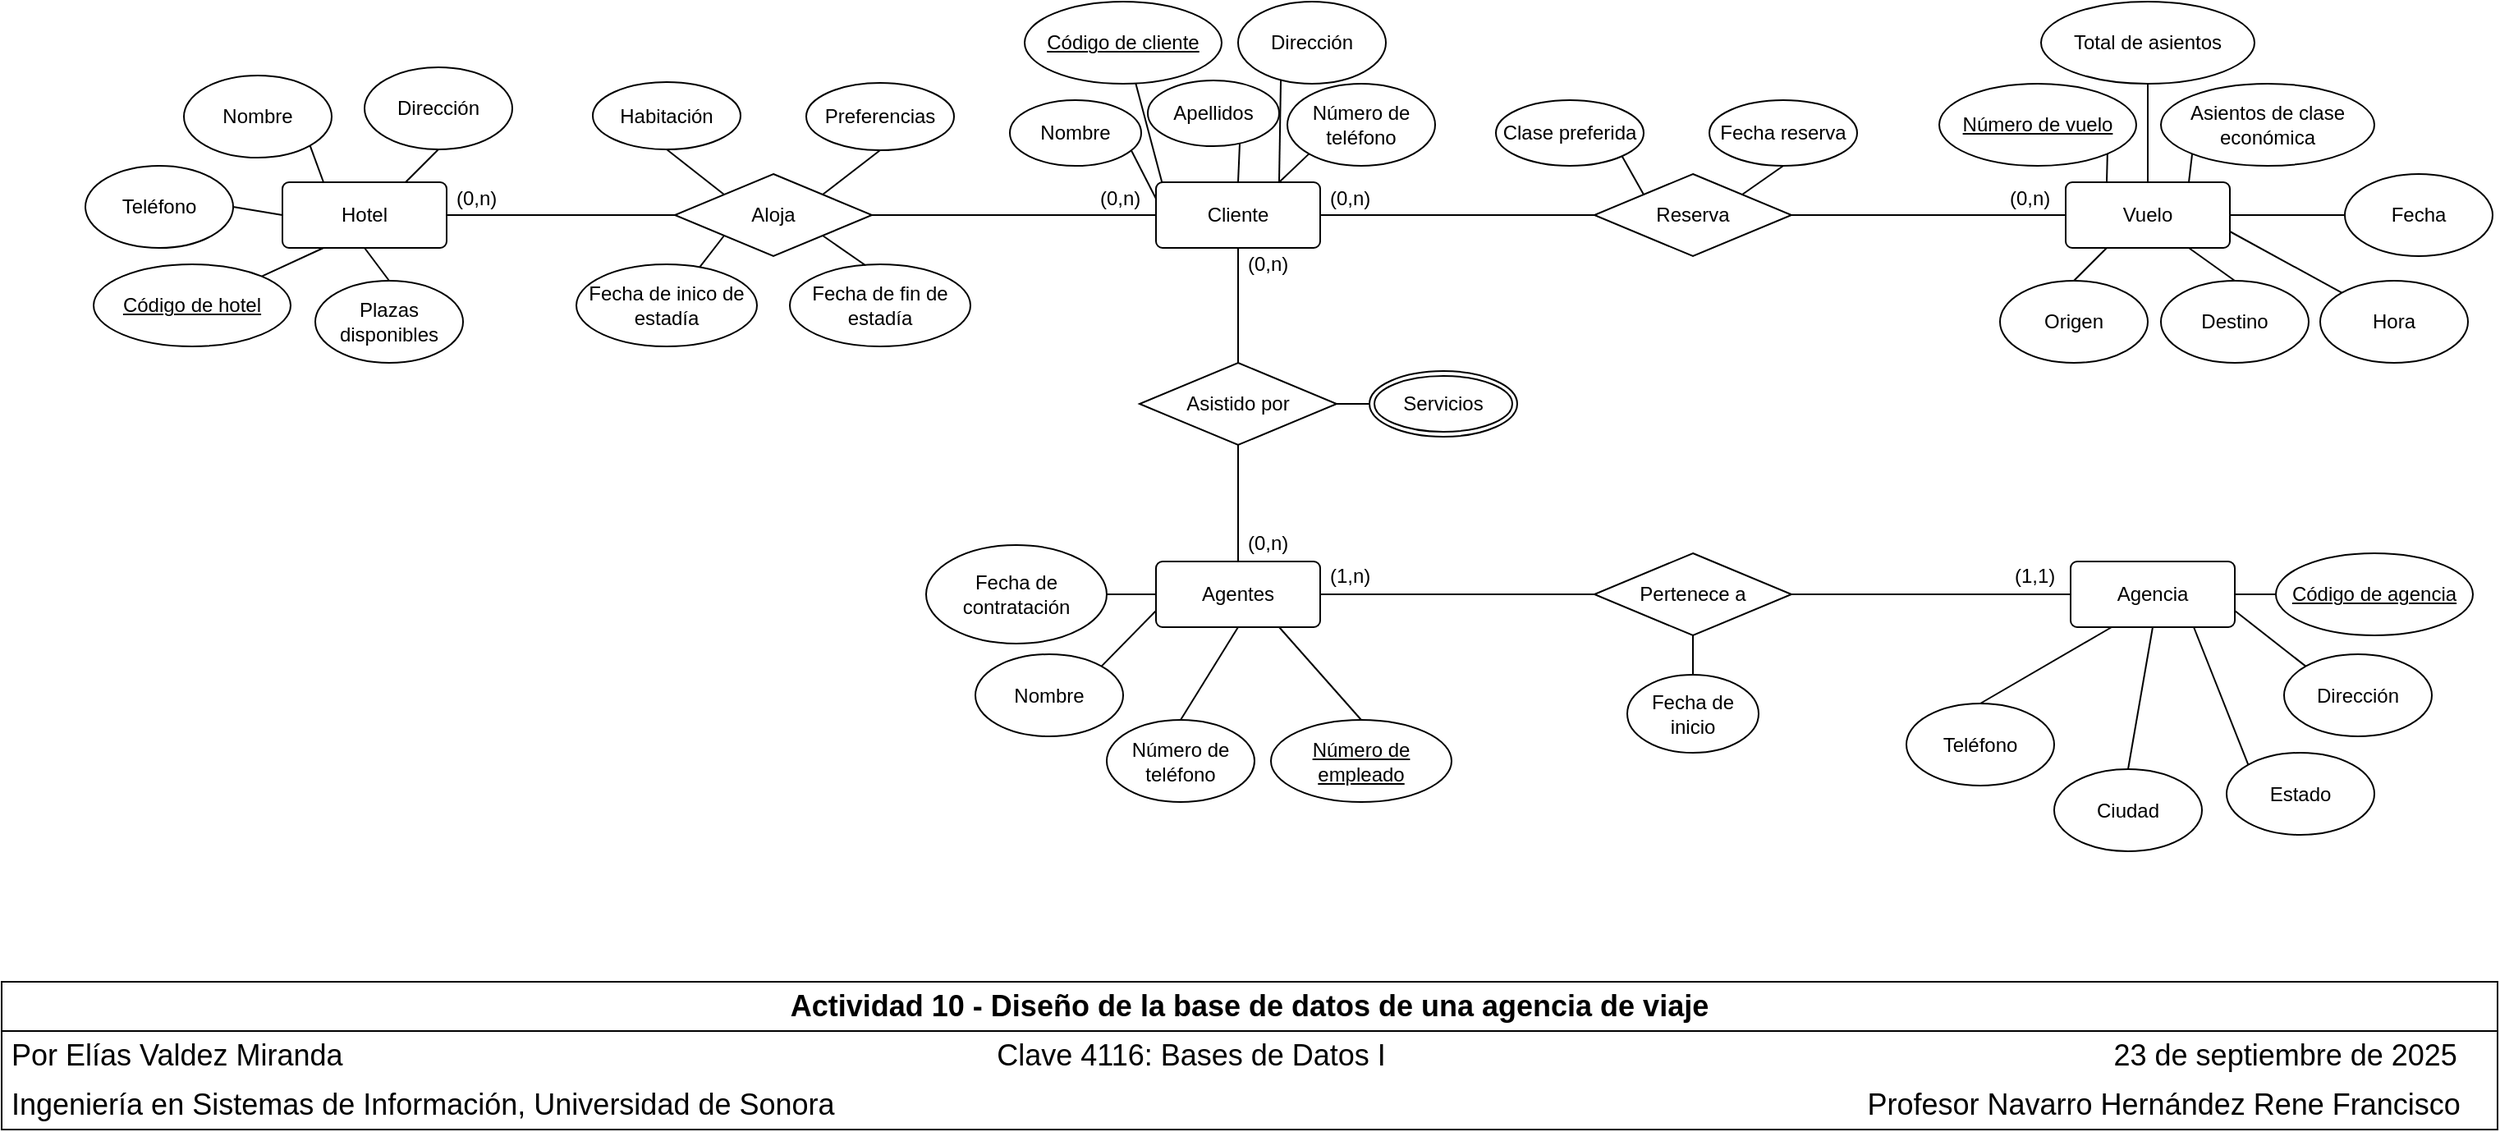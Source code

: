 <mxfile version="28.1.2">
  <diagram name="Página-1" id="q9wKB2y8I9tIrR55UYk9">
    <mxGraphModel dx="992" dy="733" grid="1" gridSize="10" guides="1" tooltips="1" connect="1" arrows="1" fold="1" page="1" pageScale="1" pageWidth="1520" pageHeight="827" math="0" shadow="0">
      <root>
        <mxCell id="0" />
        <mxCell id="1" parent="0" />
        <mxCell id="KSBKpyr5LSnVgIoycmXs-1" value="&lt;font style=&quot;font-size: 18px;&quot;&gt;&lt;b&gt;Actividad 10 - Diseño de la base de datos de una agencia de viaje&lt;/b&gt;&lt;/font&gt;" style="swimlane;fontStyle=0;childLayout=stackLayout;horizontal=1;startSize=30;horizontalStack=0;resizeParent=1;resizeParentMax=0;resizeLast=0;collapsible=1;marginBottom=0;whiteSpace=wrap;html=1;" parent="1" vertex="1">
          <mxGeometry y="737" width="1520" height="90" as="geometry" />
        </mxCell>
        <mxCell id="KSBKpyr5LSnVgIoycmXs-2" value="&lt;font style=&quot;font-size: 18px;&quot;&gt;Por Elías Valdez Miranda&lt;span style=&quot;white-space: pre;&quot;&gt;&#x9;&lt;/span&gt;&lt;span style=&quot;white-space: pre;&quot;&gt;&#x9;&lt;/span&gt;&lt;span style=&quot;white-space: pre;&quot;&gt;&#x9;&lt;/span&gt;&lt;span style=&quot;white-space: pre;&quot;&gt;&#x9;&lt;/span&gt;&lt;span style=&quot;white-space: pre;&quot;&gt;&#x9;&lt;/span&gt;&lt;span style=&quot;white-space: pre;&quot;&gt;&#x9;&lt;/span&gt;&lt;span style=&quot;white-space: pre;&quot;&gt;&#x9;&lt;/span&gt;&lt;span style=&quot;white-space: pre;&quot;&gt;&#x9;&lt;/span&gt;&lt;span style=&quot;white-space: pre;&quot;&gt;&#x9;&lt;/span&gt;&lt;span style=&quot;white-space: pre;&quot;&gt;&#x9;&lt;/span&gt;Clave 4116: Bases de Datos I&lt;span style=&quot;white-space: pre;&quot;&gt;&#x9;&lt;span style=&quot;white-space: pre;&quot;&gt;&#x9;&lt;/span&gt;&lt;span style=&quot;white-space: pre;&quot;&gt;&#x9;&lt;/span&gt;&lt;span style=&quot;white-space: pre;&quot;&gt;&#x9;&lt;/span&gt;&lt;span style=&quot;white-space: pre;&quot;&gt;&#x9;&lt;/span&gt;&lt;span style=&quot;white-space: pre;&quot;&gt;&#x9;&lt;/span&gt;&lt;span style=&quot;white-space: pre;&quot;&gt;&#x9;&lt;span style=&quot;white-space: pre;&quot;&gt;&#x9;&lt;span style=&quot;white-space: pre;&quot;&gt;&#x9;&lt;span style=&quot;white-space: pre;&quot;&gt;&#x9;&lt;span style=&quot;white-space: pre;&quot;&gt;&#x9;&lt;span style=&quot;white-space: pre;&quot;&gt;&#x9;&lt;/span&gt;&lt;/span&gt;&lt;/span&gt;&lt;/span&gt;&lt;/span&gt;&lt;/span&gt;&lt;/span&gt;&lt;span style=&quot;white-space: pre;&quot;&gt;23&lt;/span&gt;&amp;nbsp;de septiembre de 2025&lt;/font&gt;" style="text;strokeColor=none;fillColor=none;align=left;verticalAlign=middle;spacingLeft=4;spacingRight=4;overflow=hidden;points=[[0,0.5],[1,0.5]];portConstraint=eastwest;rotatable=0;whiteSpace=wrap;html=1;" parent="KSBKpyr5LSnVgIoycmXs-1" vertex="1">
          <mxGeometry y="30" width="1520" height="30" as="geometry" />
        </mxCell>
        <mxCell id="KSBKpyr5LSnVgIoycmXs-3" value="&lt;font style=&quot;font-size: 18px;&quot;&gt;Ingeniería en Sistemas de Información, Universidad de Sonora&lt;span style=&quot;white-space: pre;&quot;&gt;&#x9;&lt;/span&gt;&lt;span style=&quot;white-space: pre;&quot;&gt;&#x9;&lt;/span&gt;&lt;span style=&quot;white-space: pre;&quot;&gt;&#x9;&lt;/span&gt;&lt;span style=&quot;white-space: pre;&quot;&gt;&#x9;&lt;/span&gt;&lt;span style=&quot;white-space: pre;&quot;&gt;&#x9;&lt;/span&gt;&lt;span style=&quot;white-space: pre;&quot;&gt;&#x9;&lt;/span&gt;&lt;span style=&quot;white-space: pre;&quot;&gt;&#x9;&lt;/span&gt;&lt;span style=&quot;white-space: pre;&quot;&gt;&#x9;&lt;/span&gt;&lt;span style=&quot;white-space: pre;&quot;&gt;&#x9;&lt;/span&gt;&lt;span style=&quot;white-space: pre;&quot;&gt;&#x9;&lt;/span&gt;&lt;span style=&quot;white-space: pre;&quot;&gt;&#x9;&lt;span style=&quot;white-space: pre;&quot;&gt;&#x9;&lt;/span&gt;&lt;span style=&quot;white-space: pre;&quot;&gt;&#x9;&lt;/span&gt;&lt;span style=&quot;white-space: pre;&quot;&gt;&#x9;&lt;span style=&quot;white-space: pre;&quot;&gt;&#x9;&lt;span style=&quot;white-space: pre;&quot;&gt;&#x9;&lt;/span&gt; &lt;/span&gt; &lt;/span&gt;&lt;/span&gt;Profesor Navarro Hernández Rene Francisco&lt;/font&gt;" style="text;strokeColor=none;fillColor=none;align=left;verticalAlign=middle;spacingLeft=4;spacingRight=4;overflow=hidden;points=[[0,0.5],[1,0.5]];portConstraint=eastwest;rotatable=0;whiteSpace=wrap;html=1;" parent="KSBKpyr5LSnVgIoycmXs-1" vertex="1">
          <mxGeometry y="60" width="1520" height="30" as="geometry" />
        </mxCell>
        <mxCell id="FS9AGndfqr0U76EZq8IF-3" value="Hotel" style="rounded=1;arcSize=10;whiteSpace=wrap;html=1;align=center;" parent="1" vertex="1">
          <mxGeometry x="171" y="250" width="100" height="40" as="geometry" />
        </mxCell>
        <mxCell id="FS9AGndfqr0U76EZq8IF-8" value="Código de hotel" style="ellipse;whiteSpace=wrap;html=1;align=center;fontStyle=4;" parent="1" vertex="1">
          <mxGeometry x="56" y="300" width="120" height="50" as="geometry" />
        </mxCell>
        <mxCell id="FS9AGndfqr0U76EZq8IF-29" value="Reserva" style="shape=rhombus;perimeter=rhombusPerimeter;whiteSpace=wrap;html=1;align=center;" parent="1" vertex="1">
          <mxGeometry x="970" y="245" width="120" height="50" as="geometry" />
        </mxCell>
        <mxCell id="ZdwJ0yHTc_Pz8evwpBD1-1" value="Nombre" style="ellipse;whiteSpace=wrap;html=1;align=center;" parent="1" vertex="1">
          <mxGeometry x="111" y="185" width="90" height="50" as="geometry" />
        </mxCell>
        <mxCell id="ZdwJ0yHTc_Pz8evwpBD1-2" value="Dirección" style="ellipse;whiteSpace=wrap;html=1;align=center;" parent="1" vertex="1">
          <mxGeometry x="221" y="180" width="90" height="50" as="geometry" />
        </mxCell>
        <mxCell id="ZdwJ0yHTc_Pz8evwpBD1-3" value="Teléfono" style="ellipse;whiteSpace=wrap;html=1;align=center;" parent="1" vertex="1">
          <mxGeometry x="51" y="240" width="90" height="50" as="geometry" />
        </mxCell>
        <mxCell id="ZdwJ0yHTc_Pz8evwpBD1-4" value="Plazas disponibles" style="ellipse;whiteSpace=wrap;html=1;align=center;" parent="1" vertex="1">
          <mxGeometry x="191" y="310" width="90" height="50" as="geometry" />
        </mxCell>
        <mxCell id="ZdwJ0yHTc_Pz8evwpBD1-5" value="Vuelo" style="rounded=1;arcSize=10;whiteSpace=wrap;html=1;align=center;" parent="1" vertex="1">
          <mxGeometry x="1257" y="250" width="100" height="40" as="geometry" />
        </mxCell>
        <mxCell id="ZdwJ0yHTc_Pz8evwpBD1-6" value="Número de vuelo" style="ellipse;whiteSpace=wrap;html=1;align=center;fontStyle=4;" parent="1" vertex="1">
          <mxGeometry x="1180" y="190" width="120" height="50" as="geometry" />
        </mxCell>
        <mxCell id="ZdwJ0yHTc_Pz8evwpBD1-8" value="Fecha" style="ellipse;whiteSpace=wrap;html=1;align=center;" parent="1" vertex="1">
          <mxGeometry x="1427" y="245" width="90" height="50" as="geometry" />
        </mxCell>
        <mxCell id="ZdwJ0yHTc_Pz8evwpBD1-9" value="Hora" style="ellipse;whiteSpace=wrap;html=1;align=center;" parent="1" vertex="1">
          <mxGeometry x="1412" y="310" width="90" height="50" as="geometry" />
        </mxCell>
        <mxCell id="ZdwJ0yHTc_Pz8evwpBD1-10" value="Origen" style="ellipse;whiteSpace=wrap;html=1;align=center;" parent="1" vertex="1">
          <mxGeometry x="1217" y="310" width="90" height="50" as="geometry" />
        </mxCell>
        <mxCell id="ZdwJ0yHTc_Pz8evwpBD1-11" value="Destino" style="ellipse;whiteSpace=wrap;html=1;align=center;" parent="1" vertex="1">
          <mxGeometry x="1315" y="310" width="90" height="50" as="geometry" />
        </mxCell>
        <mxCell id="ZdwJ0yHTc_Pz8evwpBD1-12" value="Total de asientos" style="ellipse;whiteSpace=wrap;html=1;align=center;" parent="1" vertex="1">
          <mxGeometry x="1242" y="140" width="130" height="50" as="geometry" />
        </mxCell>
        <mxCell id="ZdwJ0yHTc_Pz8evwpBD1-13" value="Asientos de clase económica" style="ellipse;whiteSpace=wrap;html=1;align=center;" parent="1" vertex="1">
          <mxGeometry x="1315" y="190" width="130" height="50" as="geometry" />
        </mxCell>
        <mxCell id="ZdwJ0yHTc_Pz8evwpBD1-14" value="Cliente" style="rounded=1;arcSize=10;whiteSpace=wrap;html=1;align=center;" parent="1" vertex="1">
          <mxGeometry x="703" y="250" width="100" height="40" as="geometry" />
        </mxCell>
        <mxCell id="ZdwJ0yHTc_Pz8evwpBD1-15" value="Código de cliente" style="ellipse;whiteSpace=wrap;html=1;align=center;fontStyle=4;" parent="1" vertex="1">
          <mxGeometry x="623" y="140" width="120" height="50" as="geometry" />
        </mxCell>
        <mxCell id="ZdwJ0yHTc_Pz8evwpBD1-16" value="Nombre" style="ellipse;whiteSpace=wrap;html=1;align=center;" parent="1" vertex="1">
          <mxGeometry x="614" y="200" width="80" height="40" as="geometry" />
        </mxCell>
        <mxCell id="ZdwJ0yHTc_Pz8evwpBD1-17" value="Apellidos" style="ellipse;whiteSpace=wrap;html=1;align=center;" parent="1" vertex="1">
          <mxGeometry x="698" y="188" width="80" height="40" as="geometry" />
        </mxCell>
        <mxCell id="ZdwJ0yHTc_Pz8evwpBD1-18" value="Dirección" style="ellipse;whiteSpace=wrap;html=1;align=center;" parent="1" vertex="1">
          <mxGeometry x="753" y="140" width="90" height="50" as="geometry" />
        </mxCell>
        <mxCell id="ZdwJ0yHTc_Pz8evwpBD1-19" value="Número de teléfono" style="ellipse;whiteSpace=wrap;html=1;align=center;" parent="1" vertex="1">
          <mxGeometry x="783" y="190" width="90" height="50" as="geometry" />
        </mxCell>
        <mxCell id="ZdwJ0yHTc_Pz8evwpBD1-20" value="Agencia" style="rounded=1;arcSize=10;whiteSpace=wrap;html=1;align=center;" parent="1" vertex="1">
          <mxGeometry x="1260" y="481" width="100" height="40" as="geometry" />
        </mxCell>
        <mxCell id="ZdwJ0yHTc_Pz8evwpBD1-21" value="Código de agencia" style="ellipse;whiteSpace=wrap;html=1;align=center;fontStyle=4;" parent="1" vertex="1">
          <mxGeometry x="1385" y="476" width="120" height="50" as="geometry" />
        </mxCell>
        <mxCell id="ZdwJ0yHTc_Pz8evwpBD1-22" value="Ciudad" style="ellipse;whiteSpace=wrap;html=1;align=center;" parent="1" vertex="1">
          <mxGeometry x="1250" y="607.5" width="90" height="50" as="geometry" />
        </mxCell>
        <mxCell id="ZdwJ0yHTc_Pz8evwpBD1-23" value="Dirección" style="ellipse;whiteSpace=wrap;html=1;align=center;" parent="1" vertex="1">
          <mxGeometry x="1390" y="537.5" width="90" height="50" as="geometry" />
        </mxCell>
        <mxCell id="ZdwJ0yHTc_Pz8evwpBD1-24" value="Estado" style="ellipse;whiteSpace=wrap;html=1;align=center;" parent="1" vertex="1">
          <mxGeometry x="1355" y="597.5" width="90" height="50" as="geometry" />
        </mxCell>
        <mxCell id="ZdwJ0yHTc_Pz8evwpBD1-25" value="Teléfono" style="ellipse;whiteSpace=wrap;html=1;align=center;" parent="1" vertex="1">
          <mxGeometry x="1160" y="567.5" width="90" height="50" as="geometry" />
        </mxCell>
        <mxCell id="ZdwJ0yHTc_Pz8evwpBD1-26" value="Agentes" style="rounded=1;arcSize=10;whiteSpace=wrap;html=1;align=center;" parent="1" vertex="1">
          <mxGeometry x="703" y="481" width="100" height="40" as="geometry" />
        </mxCell>
        <mxCell id="ZdwJ0yHTc_Pz8evwpBD1-27" value="Número de empleado" style="ellipse;whiteSpace=wrap;html=1;align=center;fontStyle=4;" parent="1" vertex="1">
          <mxGeometry x="773" y="577.5" width="110" height="50" as="geometry" />
        </mxCell>
        <mxCell id="ZdwJ0yHTc_Pz8evwpBD1-28" value="Nombre" style="ellipse;whiteSpace=wrap;html=1;align=center;" parent="1" vertex="1">
          <mxGeometry x="593" y="537.5" width="90" height="50" as="geometry" />
        </mxCell>
        <mxCell id="ZdwJ0yHTc_Pz8evwpBD1-29" value="Fecha de contratación" style="ellipse;whiteSpace=wrap;html=1;align=center;" parent="1" vertex="1">
          <mxGeometry x="563" y="471" width="110" height="60" as="geometry" />
        </mxCell>
        <mxCell id="ZdwJ0yHTc_Pz8evwpBD1-31" value="Número de teléfono" style="ellipse;whiteSpace=wrap;html=1;align=center;" parent="1" vertex="1">
          <mxGeometry x="673" y="577.5" width="90" height="50" as="geometry" />
        </mxCell>
        <mxCell id="ZdwJ0yHTc_Pz8evwpBD1-34" value="Clase preferida" style="ellipse;whiteSpace=wrap;html=1;align=center;" parent="1" vertex="1">
          <mxGeometry x="910" y="200" width="90" height="40" as="geometry" />
        </mxCell>
        <mxCell id="ZdwJ0yHTc_Pz8evwpBD1-35" style="edgeStyle=orthogonalEdgeStyle;rounded=0;orthogonalLoop=1;jettySize=auto;html=1;exitX=0.5;exitY=1;exitDx=0;exitDy=0;" parent="1" edge="1">
          <mxGeometry relative="1" as="geometry">
            <mxPoint x="985" y="235" as="sourcePoint" />
            <mxPoint x="985" y="235" as="targetPoint" />
          </mxGeometry>
        </mxCell>
        <mxCell id="ZdwJ0yHTc_Pz8evwpBD1-36" value="Aloja" style="shape=rhombus;perimeter=rhombusPerimeter;whiteSpace=wrap;html=1;align=center;" parent="1" vertex="1">
          <mxGeometry x="410" y="245" width="120" height="50" as="geometry" />
        </mxCell>
        <mxCell id="ZdwJ0yHTc_Pz8evwpBD1-37" value="Asistido por" style="shape=rhombus;perimeter=rhombusPerimeter;whiteSpace=wrap;html=1;align=center;" parent="1" vertex="1">
          <mxGeometry x="693" y="360" width="120" height="50" as="geometry" />
        </mxCell>
        <mxCell id="ZdwJ0yHTc_Pz8evwpBD1-38" value="Pertenece a" style="shape=rhombus;perimeter=rhombusPerimeter;whiteSpace=wrap;html=1;align=center;" parent="1" vertex="1">
          <mxGeometry x="970" y="476" width="120" height="50" as="geometry" />
        </mxCell>
        <mxCell id="ZdwJ0yHTc_Pz8evwpBD1-40" value="" style="endArrow=none;html=1;rounded=0;exitX=1;exitY=0.5;exitDx=0;exitDy=0;entryX=0;entryY=0.5;entryDx=0;entryDy=0;" parent="1" source="FS9AGndfqr0U76EZq8IF-3" target="ZdwJ0yHTc_Pz8evwpBD1-36" edge="1">
          <mxGeometry width="50" height="50" relative="1" as="geometry">
            <mxPoint x="640" y="430" as="sourcePoint" />
            <mxPoint x="690" y="380" as="targetPoint" />
          </mxGeometry>
        </mxCell>
        <mxCell id="ZdwJ0yHTc_Pz8evwpBD1-43" value="" style="endArrow=none;html=1;rounded=0;entryX=1;entryY=0.5;entryDx=0;entryDy=0;exitX=0;exitY=0.5;exitDx=0;exitDy=0;" parent="1" source="ZdwJ0yHTc_Pz8evwpBD1-14" target="ZdwJ0yHTc_Pz8evwpBD1-36" edge="1">
          <mxGeometry width="50" height="50" relative="1" as="geometry">
            <mxPoint x="593" y="390" as="sourcePoint" />
            <mxPoint x="603" y="270" as="targetPoint" />
          </mxGeometry>
        </mxCell>
        <mxCell id="ZdwJ0yHTc_Pz8evwpBD1-44" value="" style="endArrow=none;html=1;rounded=0;entryX=0.5;entryY=1;entryDx=0;entryDy=0;exitX=0.5;exitY=0;exitDx=0;exitDy=0;" parent="1" source="ZdwJ0yHTc_Pz8evwpBD1-37" target="ZdwJ0yHTc_Pz8evwpBD1-14" edge="1">
          <mxGeometry width="50" height="50" relative="1" as="geometry">
            <mxPoint x="593" y="390" as="sourcePoint" />
            <mxPoint x="643" y="340" as="targetPoint" />
          </mxGeometry>
        </mxCell>
        <mxCell id="ZdwJ0yHTc_Pz8evwpBD1-45" value="" style="endArrow=none;html=1;rounded=0;entryX=0.5;entryY=1;entryDx=0;entryDy=0;exitX=0.5;exitY=0;exitDx=0;exitDy=0;" parent="1" source="ZdwJ0yHTc_Pz8evwpBD1-26" target="ZdwJ0yHTc_Pz8evwpBD1-37" edge="1">
          <mxGeometry width="50" height="50" relative="1" as="geometry">
            <mxPoint x="593" y="390" as="sourcePoint" />
            <mxPoint x="643" y="340" as="targetPoint" />
          </mxGeometry>
        </mxCell>
        <mxCell id="ZdwJ0yHTc_Pz8evwpBD1-46" value="" style="endArrow=none;html=1;rounded=0;exitX=1;exitY=0.5;exitDx=0;exitDy=0;entryX=0;entryY=0.5;entryDx=0;entryDy=0;" parent="1" source="ZdwJ0yHTc_Pz8evwpBD1-14" target="FS9AGndfqr0U76EZq8IF-29" edge="1">
          <mxGeometry width="50" height="50" relative="1" as="geometry">
            <mxPoint x="1083" y="450" as="sourcePoint" />
            <mxPoint x="923" y="270" as="targetPoint" />
          </mxGeometry>
        </mxCell>
        <mxCell id="ZdwJ0yHTc_Pz8evwpBD1-47" value="" style="endArrow=none;html=1;rounded=0;exitX=1;exitY=0.5;exitDx=0;exitDy=0;entryX=0;entryY=0.5;entryDx=0;entryDy=0;" parent="1" source="FS9AGndfqr0U76EZq8IF-29" target="ZdwJ0yHTc_Pz8evwpBD1-5" edge="1">
          <mxGeometry width="50" height="50" relative="1" as="geometry">
            <mxPoint x="1130" y="450" as="sourcePoint" />
            <mxPoint x="1180" y="400" as="targetPoint" />
          </mxGeometry>
        </mxCell>
        <mxCell id="ZdwJ0yHTc_Pz8evwpBD1-48" value="" style="endArrow=none;html=1;rounded=0;exitX=1;exitY=0.5;exitDx=0;exitDy=0;entryX=0;entryY=0.5;entryDx=0;entryDy=0;" parent="1" source="ZdwJ0yHTc_Pz8evwpBD1-38" target="ZdwJ0yHTc_Pz8evwpBD1-20" edge="1">
          <mxGeometry width="50" height="50" relative="1" as="geometry">
            <mxPoint x="1140" y="417.5" as="sourcePoint" />
            <mxPoint x="1190" y="367.5" as="targetPoint" />
          </mxGeometry>
        </mxCell>
        <mxCell id="ZdwJ0yHTc_Pz8evwpBD1-49" value="" style="endArrow=none;html=1;rounded=0;exitX=1;exitY=0.5;exitDx=0;exitDy=0;entryX=0;entryY=0.5;entryDx=0;entryDy=0;" parent="1" source="ZdwJ0yHTc_Pz8evwpBD1-26" target="ZdwJ0yHTc_Pz8evwpBD1-38" edge="1">
          <mxGeometry width="50" height="50" relative="1" as="geometry">
            <mxPoint x="1083" y="417.5" as="sourcePoint" />
            <mxPoint x="913" y="501" as="targetPoint" />
          </mxGeometry>
        </mxCell>
        <mxCell id="ptp1hikgjiv89V3cJquC-1" value="(1,1)" style="text;strokeColor=none;fillColor=none;align=left;verticalAlign=middle;spacingLeft=4;spacingRight=4;overflow=hidden;points=[[0,0.5],[1,0.5]];portConstraint=eastwest;rotatable=0;whiteSpace=wrap;html=1;" parent="1" vertex="1">
          <mxGeometry x="1220" y="480" width="40" height="20" as="geometry" />
        </mxCell>
        <mxCell id="ptp1hikgjiv89V3cJquC-2" value="(1,n)" style="text;strokeColor=none;fillColor=none;align=left;verticalAlign=middle;spacingLeft=4;spacingRight=4;overflow=hidden;points=[[0,0.5],[1,0.5]];portConstraint=eastwest;rotatable=0;whiteSpace=wrap;html=1;" parent="1" vertex="1">
          <mxGeometry x="803" y="480" width="40" height="20" as="geometry" />
        </mxCell>
        <mxCell id="ptp1hikgjiv89V3cJquC-5" value="(0,n)" style="text;strokeColor=none;fillColor=none;align=left;verticalAlign=middle;spacingLeft=4;spacingRight=4;overflow=hidden;points=[[0,0.5],[1,0.5]];portConstraint=eastwest;rotatable=0;whiteSpace=wrap;html=1;" parent="1" vertex="1">
          <mxGeometry x="271" y="250" width="40" height="20" as="geometry" />
        </mxCell>
        <mxCell id="ptp1hikgjiv89V3cJquC-7" value="(0,n)" style="text;strokeColor=none;fillColor=none;align=left;verticalAlign=middle;spacingLeft=4;spacingRight=4;overflow=hidden;points=[[0,0.5],[1,0.5]];portConstraint=eastwest;rotatable=0;whiteSpace=wrap;html=1;" parent="1" vertex="1">
          <mxGeometry x="663" y="250" width="40" height="20" as="geometry" />
        </mxCell>
        <mxCell id="ptp1hikgjiv89V3cJquC-8" value="(0,n)" style="text;strokeColor=none;fillColor=none;align=left;verticalAlign=middle;spacingLeft=4;spacingRight=4;overflow=hidden;points=[[0,0.5],[1,0.5]];portConstraint=eastwest;rotatable=0;whiteSpace=wrap;html=1;" parent="1" vertex="1">
          <mxGeometry x="803" y="250" width="40" height="20" as="geometry" />
        </mxCell>
        <mxCell id="ptp1hikgjiv89V3cJquC-9" value="(0,n)" style="text;strokeColor=none;fillColor=none;align=left;verticalAlign=middle;spacingLeft=4;spacingRight=4;overflow=hidden;points=[[0,0.5],[1,0.5]];portConstraint=eastwest;rotatable=0;whiteSpace=wrap;html=1;" parent="1" vertex="1">
          <mxGeometry x="1217" y="250" width="40" height="20" as="geometry" />
        </mxCell>
        <mxCell id="ptp1hikgjiv89V3cJquC-12" value="" style="endArrow=none;html=1;rounded=0;entryX=1;entryY=0.5;entryDx=0;entryDy=0;exitX=0;exitY=0.5;exitDx=0;exitDy=0;" parent="1" source="ZdwJ0yHTc_Pz8evwpBD1-21" target="ZdwJ0yHTc_Pz8evwpBD1-20" edge="1">
          <mxGeometry width="50" height="50" relative="1" as="geometry">
            <mxPoint x="1300" y="567.5" as="sourcePoint" />
            <mxPoint x="1350" y="517.5" as="targetPoint" />
          </mxGeometry>
        </mxCell>
        <mxCell id="ptp1hikgjiv89V3cJquC-14" value="" style="endArrow=none;html=1;rounded=0;entryX=1;entryY=0.75;entryDx=0;entryDy=0;exitX=0;exitY=0;exitDx=0;exitDy=0;" parent="1" source="ZdwJ0yHTc_Pz8evwpBD1-23" target="ZdwJ0yHTc_Pz8evwpBD1-20" edge="1">
          <mxGeometry width="50" height="50" relative="1" as="geometry">
            <mxPoint x="1305" y="587.5" as="sourcePoint" />
            <mxPoint x="1355" y="537.5" as="targetPoint" />
          </mxGeometry>
        </mxCell>
        <mxCell id="ptp1hikgjiv89V3cJquC-15" value="" style="endArrow=none;html=1;rounded=0;exitX=0;exitY=0;exitDx=0;exitDy=0;entryX=0.75;entryY=1;entryDx=0;entryDy=0;" parent="1" source="ZdwJ0yHTc_Pz8evwpBD1-24" target="ZdwJ0yHTc_Pz8evwpBD1-20" edge="1">
          <mxGeometry width="50" height="50" relative="1" as="geometry">
            <mxPoint x="1340" y="597.5" as="sourcePoint" />
            <mxPoint x="1390" y="547.5" as="targetPoint" />
          </mxGeometry>
        </mxCell>
        <mxCell id="ptp1hikgjiv89V3cJquC-16" value="" style="endArrow=none;html=1;rounded=0;exitX=0.5;exitY=0;exitDx=0;exitDy=0;entryX=0.5;entryY=1;entryDx=0;entryDy=0;" parent="1" source="ZdwJ0yHTc_Pz8evwpBD1-22" target="ZdwJ0yHTc_Pz8evwpBD1-20" edge="1">
          <mxGeometry width="50" height="50" relative="1" as="geometry">
            <mxPoint x="1250" y="587.5" as="sourcePoint" />
            <mxPoint x="1300" y="537.5" as="targetPoint" />
          </mxGeometry>
        </mxCell>
        <mxCell id="ptp1hikgjiv89V3cJquC-17" value="" style="endArrow=none;html=1;rounded=0;exitX=0.5;exitY=0;exitDx=0;exitDy=0;entryX=0.25;entryY=1;entryDx=0;entryDy=0;" parent="1" source="ZdwJ0yHTc_Pz8evwpBD1-25" target="ZdwJ0yHTc_Pz8evwpBD1-20" edge="1">
          <mxGeometry width="50" height="50" relative="1" as="geometry">
            <mxPoint x="1200" y="587.5" as="sourcePoint" />
            <mxPoint x="1250" y="537.5" as="targetPoint" />
          </mxGeometry>
        </mxCell>
        <mxCell id="ptp1hikgjiv89V3cJquC-18" value="" style="endArrow=none;html=1;rounded=0;exitX=1;exitY=0.5;exitDx=0;exitDy=0;entryX=0;entryY=0.5;entryDx=0;entryDy=0;" parent="1" source="ZdwJ0yHTc_Pz8evwpBD1-29" target="ZdwJ0yHTc_Pz8evwpBD1-26" edge="1">
          <mxGeometry width="50" height="50" relative="1" as="geometry">
            <mxPoint x="713" y="557.5" as="sourcePoint" />
            <mxPoint x="763" y="507.5" as="targetPoint" />
          </mxGeometry>
        </mxCell>
        <mxCell id="ptp1hikgjiv89V3cJquC-19" value="" style="endArrow=none;html=1;rounded=0;exitX=1;exitY=0;exitDx=0;exitDy=0;entryX=0;entryY=0.75;entryDx=0;entryDy=0;" parent="1" source="ZdwJ0yHTc_Pz8evwpBD1-28" target="ZdwJ0yHTc_Pz8evwpBD1-26" edge="1">
          <mxGeometry width="50" height="50" relative="1" as="geometry">
            <mxPoint x="683" y="577.5" as="sourcePoint" />
            <mxPoint x="733" y="527.5" as="targetPoint" />
          </mxGeometry>
        </mxCell>
        <mxCell id="ptp1hikgjiv89V3cJquC-20" value="" style="endArrow=none;html=1;rounded=0;exitX=0.5;exitY=0;exitDx=0;exitDy=0;entryX=0.5;entryY=1;entryDx=0;entryDy=0;" parent="1" source="ZdwJ0yHTc_Pz8evwpBD1-31" target="ZdwJ0yHTc_Pz8evwpBD1-26" edge="1">
          <mxGeometry width="50" height="50" relative="1" as="geometry">
            <mxPoint x="713" y="577.5" as="sourcePoint" />
            <mxPoint x="763" y="527.5" as="targetPoint" />
          </mxGeometry>
        </mxCell>
        <mxCell id="ptp1hikgjiv89V3cJquC-21" value="" style="endArrow=none;html=1;rounded=0;exitX=0.5;exitY=0;exitDx=0;exitDy=0;entryX=0.75;entryY=1;entryDx=0;entryDy=0;" parent="1" source="ZdwJ0yHTc_Pz8evwpBD1-27" target="ZdwJ0yHTc_Pz8evwpBD1-26" edge="1">
          <mxGeometry width="50" height="50" relative="1" as="geometry">
            <mxPoint x="713" y="577.5" as="sourcePoint" />
            <mxPoint x="763" y="527.5" as="targetPoint" />
          </mxGeometry>
        </mxCell>
        <mxCell id="ptp1hikgjiv89V3cJquC-22" value="Fecha reserva" style="ellipse;whiteSpace=wrap;html=1;align=center;" parent="1" vertex="1">
          <mxGeometry x="1040" y="200" width="90" height="40" as="geometry" />
        </mxCell>
        <mxCell id="ptp1hikgjiv89V3cJquC-23" value="" style="endArrow=none;html=1;rounded=0;entryX=0;entryY=0;entryDx=0;entryDy=0;exitX=1;exitY=1;exitDx=0;exitDy=0;" parent="1" source="ZdwJ0yHTc_Pz8evwpBD1-34" target="FS9AGndfqr0U76EZq8IF-29" edge="1">
          <mxGeometry width="50" height="50" relative="1" as="geometry">
            <mxPoint x="985" y="235" as="sourcePoint" />
            <mxPoint x="1070" y="220" as="targetPoint" />
          </mxGeometry>
        </mxCell>
        <mxCell id="ptp1hikgjiv89V3cJquC-24" value="" style="endArrow=none;html=1;rounded=0;entryX=0.5;entryY=1;entryDx=0;entryDy=0;exitX=1;exitY=0;exitDx=0;exitDy=0;" parent="1" source="FS9AGndfqr0U76EZq8IF-29" target="ptp1hikgjiv89V3cJquC-22" edge="1">
          <mxGeometry width="50" height="50" relative="1" as="geometry">
            <mxPoint x="1020" y="270" as="sourcePoint" />
            <mxPoint x="1070" y="220" as="targetPoint" />
          </mxGeometry>
        </mxCell>
        <mxCell id="ptp1hikgjiv89V3cJquC-26" value="" style="endArrow=none;html=1;rounded=0;exitX=1;exitY=1;exitDx=0;exitDy=0;entryX=0.25;entryY=0;entryDx=0;entryDy=0;" parent="1" source="ZdwJ0yHTc_Pz8evwpBD1-6" target="ZdwJ0yHTc_Pz8evwpBD1-5" edge="1">
          <mxGeometry width="50" height="50" relative="1" as="geometry">
            <mxPoint x="1357" y="360" as="sourcePoint" />
            <mxPoint x="1407" y="310" as="targetPoint" />
          </mxGeometry>
        </mxCell>
        <mxCell id="ptp1hikgjiv89V3cJquC-27" value="" style="endArrow=none;html=1;rounded=0;entryX=0.5;entryY=1;entryDx=0;entryDy=0;exitX=0.5;exitY=0;exitDx=0;exitDy=0;" parent="1" source="ZdwJ0yHTc_Pz8evwpBD1-5" target="ZdwJ0yHTc_Pz8evwpBD1-12" edge="1">
          <mxGeometry width="50" height="50" relative="1" as="geometry">
            <mxPoint x="1357" y="360" as="sourcePoint" />
            <mxPoint x="1407" y="310" as="targetPoint" />
          </mxGeometry>
        </mxCell>
        <mxCell id="ptp1hikgjiv89V3cJquC-28" value="" style="endArrow=none;html=1;rounded=0;exitX=0.75;exitY=0;exitDx=0;exitDy=0;entryX=0;entryY=1;entryDx=0;entryDy=0;" parent="1" source="ZdwJ0yHTc_Pz8evwpBD1-5" target="ZdwJ0yHTc_Pz8evwpBD1-13" edge="1">
          <mxGeometry width="50" height="50" relative="1" as="geometry">
            <mxPoint x="1357" y="360" as="sourcePoint" />
            <mxPoint x="1407" y="310" as="targetPoint" />
          </mxGeometry>
        </mxCell>
        <mxCell id="ptp1hikgjiv89V3cJquC-29" value="" style="endArrow=none;html=1;rounded=0;entryX=0;entryY=0.5;entryDx=0;entryDy=0;exitX=1;exitY=0.5;exitDx=0;exitDy=0;" parent="1" source="ZdwJ0yHTc_Pz8evwpBD1-5" target="ZdwJ0yHTc_Pz8evwpBD1-8" edge="1">
          <mxGeometry width="50" height="50" relative="1" as="geometry">
            <mxPoint x="1327" y="300" as="sourcePoint" />
            <mxPoint x="1377" y="250" as="targetPoint" />
          </mxGeometry>
        </mxCell>
        <mxCell id="ptp1hikgjiv89V3cJquC-30" value="" style="endArrow=none;html=1;rounded=0;entryX=0;entryY=0;entryDx=0;entryDy=0;exitX=1;exitY=0.75;exitDx=0;exitDy=0;" parent="1" source="ZdwJ0yHTc_Pz8evwpBD1-5" target="ZdwJ0yHTc_Pz8evwpBD1-9" edge="1">
          <mxGeometry width="50" height="50" relative="1" as="geometry">
            <mxPoint x="1327" y="300" as="sourcePoint" />
            <mxPoint x="1377" y="250" as="targetPoint" />
          </mxGeometry>
        </mxCell>
        <mxCell id="ptp1hikgjiv89V3cJquC-31" value="" style="endArrow=none;html=1;rounded=0;exitX=0.5;exitY=0;exitDx=0;exitDy=0;entryX=0.75;entryY=1;entryDx=0;entryDy=0;" parent="1" source="ZdwJ0yHTc_Pz8evwpBD1-11" target="ZdwJ0yHTc_Pz8evwpBD1-5" edge="1">
          <mxGeometry width="50" height="50" relative="1" as="geometry">
            <mxPoint x="1327" y="300" as="sourcePoint" />
            <mxPoint x="1377" y="250" as="targetPoint" />
          </mxGeometry>
        </mxCell>
        <mxCell id="ptp1hikgjiv89V3cJquC-32" value="" style="endArrow=none;html=1;rounded=0;exitX=0.5;exitY=0;exitDx=0;exitDy=0;entryX=0.25;entryY=1;entryDx=0;entryDy=0;" parent="1" source="ZdwJ0yHTc_Pz8evwpBD1-10" target="ZdwJ0yHTc_Pz8evwpBD1-5" edge="1">
          <mxGeometry width="50" height="50" relative="1" as="geometry">
            <mxPoint x="1327" y="300" as="sourcePoint" />
            <mxPoint x="1377" y="250" as="targetPoint" />
          </mxGeometry>
        </mxCell>
        <mxCell id="ptp1hikgjiv89V3cJquC-33" value="(0,n)" style="text;strokeColor=none;fillColor=none;align=left;verticalAlign=middle;spacingLeft=4;spacingRight=4;overflow=hidden;points=[[0,0.5],[1,0.5]];portConstraint=eastwest;rotatable=0;whiteSpace=wrap;html=1;" parent="1" vertex="1">
          <mxGeometry x="753" y="460" width="40" height="20" as="geometry" />
        </mxCell>
        <mxCell id="ptp1hikgjiv89V3cJquC-34" value="(0,n)" style="text;strokeColor=none;fillColor=none;align=left;verticalAlign=middle;spacingLeft=4;spacingRight=4;overflow=hidden;points=[[0,0.5],[1,0.5]];portConstraint=eastwest;rotatable=0;whiteSpace=wrap;html=1;" parent="1" vertex="1">
          <mxGeometry x="753" y="290" width="40" height="20" as="geometry" />
        </mxCell>
        <mxCell id="ptp1hikgjiv89V3cJquC-35" value="" style="endArrow=none;html=1;rounded=0;entryX=0.75;entryY=0;entryDx=0;entryDy=0;exitX=0;exitY=1;exitDx=0;exitDy=0;" parent="1" source="ZdwJ0yHTc_Pz8evwpBD1-19" target="ZdwJ0yHTc_Pz8evwpBD1-14" edge="1">
          <mxGeometry width="50" height="50" relative="1" as="geometry">
            <mxPoint x="773" y="300" as="sourcePoint" />
            <mxPoint x="823" y="250" as="targetPoint" />
          </mxGeometry>
        </mxCell>
        <mxCell id="ptp1hikgjiv89V3cJquC-36" value="" style="endArrow=none;html=1;rounded=0;exitX=0.75;exitY=0;exitDx=0;exitDy=0;entryX=0.289;entryY=0.955;entryDx=0;entryDy=0;entryPerimeter=0;" parent="1" source="ZdwJ0yHTc_Pz8evwpBD1-14" target="ZdwJ0yHTc_Pz8evwpBD1-18" edge="1">
          <mxGeometry width="50" height="50" relative="1" as="geometry">
            <mxPoint x="773" y="300" as="sourcePoint" />
            <mxPoint x="823" y="250" as="targetPoint" />
          </mxGeometry>
        </mxCell>
        <mxCell id="ptp1hikgjiv89V3cJquC-37" value="" style="endArrow=none;html=1;rounded=0;exitX=0.5;exitY=0;exitDx=0;exitDy=0;entryX=0.7;entryY=0.96;entryDx=0;entryDy=0;entryPerimeter=0;" parent="1" source="ZdwJ0yHTc_Pz8evwpBD1-14" target="ZdwJ0yHTc_Pz8evwpBD1-17" edge="1">
          <mxGeometry width="50" height="50" relative="1" as="geometry">
            <mxPoint x="723" y="260" as="sourcePoint" />
            <mxPoint x="773" y="210" as="targetPoint" />
          </mxGeometry>
        </mxCell>
        <mxCell id="ptp1hikgjiv89V3cJquC-38" value="" style="endArrow=none;html=1;rounded=0;entryX=0.564;entryY=0.997;entryDx=0;entryDy=0;entryPerimeter=0;exitX=0.037;exitY=0.007;exitDx=0;exitDy=0;exitPerimeter=0;" parent="1" source="ZdwJ0yHTc_Pz8evwpBD1-14" target="ZdwJ0yHTc_Pz8evwpBD1-15" edge="1">
          <mxGeometry width="50" height="50" relative="1" as="geometry">
            <mxPoint x="683" y="240" as="sourcePoint" />
            <mxPoint x="733" y="190" as="targetPoint" />
          </mxGeometry>
        </mxCell>
        <mxCell id="ptp1hikgjiv89V3cJquC-39" value="" style="endArrow=none;html=1;rounded=0;exitX=0;exitY=0.25;exitDx=0;exitDy=0;entryX=0.927;entryY=0.775;entryDx=0;entryDy=0;entryPerimeter=0;" parent="1" source="ZdwJ0yHTc_Pz8evwpBD1-14" target="ZdwJ0yHTc_Pz8evwpBD1-16" edge="1">
          <mxGeometry width="50" height="50" relative="1" as="geometry">
            <mxPoint x="683" y="240" as="sourcePoint" />
            <mxPoint x="733" y="190" as="targetPoint" />
          </mxGeometry>
        </mxCell>
        <mxCell id="ptp1hikgjiv89V3cJquC-40" value="Fecha de inicio" style="ellipse;whiteSpace=wrap;html=1;align=center;" parent="1" vertex="1">
          <mxGeometry x="990" y="550" width="80" height="47.5" as="geometry" />
        </mxCell>
        <mxCell id="ptp1hikgjiv89V3cJquC-41" value="" style="endArrow=none;html=1;rounded=0;exitX=0.5;exitY=0;exitDx=0;exitDy=0;entryX=0.5;entryY=1;entryDx=0;entryDy=0;" parent="1" source="ptp1hikgjiv89V3cJquC-40" target="ZdwJ0yHTc_Pz8evwpBD1-38" edge="1">
          <mxGeometry width="50" height="50" relative="1" as="geometry">
            <mxPoint x="990" y="397.5" as="sourcePoint" />
            <mxPoint x="1010" y="527.5" as="targetPoint" />
          </mxGeometry>
        </mxCell>
        <mxCell id="ptp1hikgjiv89V3cJquC-42" value="Fecha de inico de estadía" style="ellipse;whiteSpace=wrap;html=1;align=center;" parent="1" vertex="1">
          <mxGeometry x="350" y="300" width="110" height="50" as="geometry" />
        </mxCell>
        <mxCell id="ptp1hikgjiv89V3cJquC-43" value="Fecha de fin de estadía" style="ellipse;whiteSpace=wrap;html=1;align=center;" parent="1" vertex="1">
          <mxGeometry x="480" y="300" width="110" height="50" as="geometry" />
        </mxCell>
        <mxCell id="ptp1hikgjiv89V3cJquC-44" value="Habitación" style="ellipse;whiteSpace=wrap;html=1;align=center;" parent="1" vertex="1">
          <mxGeometry x="360" y="189" width="90" height="41" as="geometry" />
        </mxCell>
        <mxCell id="ptp1hikgjiv89V3cJquC-45" value="" style="endArrow=none;html=1;rounded=0;exitX=0;exitY=1;exitDx=0;exitDy=0;entryX=0.684;entryY=0.032;entryDx=0;entryDy=0;entryPerimeter=0;" parent="1" source="ZdwJ0yHTc_Pz8evwpBD1-36" target="ptp1hikgjiv89V3cJquC-42" edge="1">
          <mxGeometry width="50" height="50" relative="1" as="geometry">
            <mxPoint x="390" y="350" as="sourcePoint" />
            <mxPoint x="440" y="300" as="targetPoint" />
          </mxGeometry>
        </mxCell>
        <mxCell id="ptp1hikgjiv89V3cJquC-46" value="" style="endArrow=none;html=1;rounded=0;entryX=1;entryY=1;entryDx=0;entryDy=0;exitX=0.419;exitY=0.012;exitDx=0;exitDy=0;exitPerimeter=0;" parent="1" source="ptp1hikgjiv89V3cJquC-43" target="ZdwJ0yHTc_Pz8evwpBD1-36" edge="1">
          <mxGeometry width="50" height="50" relative="1" as="geometry">
            <mxPoint x="526.11" y="302.25" as="sourcePoint" />
            <mxPoint x="513" y="282.5" as="targetPoint" />
          </mxGeometry>
        </mxCell>
        <mxCell id="ptp1hikgjiv89V3cJquC-47" value="" style="endArrow=none;html=1;rounded=0;entryX=0.5;entryY=1;entryDx=0;entryDy=0;exitX=0;exitY=0;exitDx=0;exitDy=0;" parent="1" source="ZdwJ0yHTc_Pz8evwpBD1-36" target="ptp1hikgjiv89V3cJquC-44" edge="1">
          <mxGeometry width="50" height="50" relative="1" as="geometry">
            <mxPoint x="510" y="330" as="sourcePoint" />
            <mxPoint x="560" y="280" as="targetPoint" />
          </mxGeometry>
        </mxCell>
        <mxCell id="ptp1hikgjiv89V3cJquC-48" value="" style="endArrow=none;html=1;rounded=0;exitX=0.5;exitY=1;exitDx=0;exitDy=0;entryX=0.5;entryY=0;entryDx=0;entryDy=0;" parent="1" source="FS9AGndfqr0U76EZq8IF-3" target="ZdwJ0yHTc_Pz8evwpBD1-4" edge="1">
          <mxGeometry width="50" height="50" relative="1" as="geometry">
            <mxPoint x="231" y="270" as="sourcePoint" />
            <mxPoint x="281" y="220" as="targetPoint" />
          </mxGeometry>
        </mxCell>
        <mxCell id="ptp1hikgjiv89V3cJquC-49" value="" style="endArrow=none;html=1;rounded=0;entryX=0.25;entryY=1;entryDx=0;entryDy=0;exitX=1;exitY=0;exitDx=0;exitDy=0;" parent="1" source="FS9AGndfqr0U76EZq8IF-8" target="FS9AGndfqr0U76EZq8IF-3" edge="1">
          <mxGeometry width="50" height="50" relative="1" as="geometry">
            <mxPoint x="201" y="350" as="sourcePoint" />
            <mxPoint x="251" y="300" as="targetPoint" />
          </mxGeometry>
        </mxCell>
        <mxCell id="ptp1hikgjiv89V3cJquC-50" value="" style="endArrow=none;html=1;rounded=0;exitX=1;exitY=0.5;exitDx=0;exitDy=0;entryX=0;entryY=0.5;entryDx=0;entryDy=0;" parent="1" source="ZdwJ0yHTc_Pz8evwpBD1-3" target="FS9AGndfqr0U76EZq8IF-3" edge="1">
          <mxGeometry width="50" height="50" relative="1" as="geometry">
            <mxPoint x="201" y="350" as="sourcePoint" />
            <mxPoint x="251" y="300" as="targetPoint" />
          </mxGeometry>
        </mxCell>
        <mxCell id="ptp1hikgjiv89V3cJquC-51" value="" style="endArrow=none;html=1;rounded=0;exitX=1;exitY=1;exitDx=0;exitDy=0;entryX=0.25;entryY=0;entryDx=0;entryDy=0;" parent="1" source="ZdwJ0yHTc_Pz8evwpBD1-1" target="FS9AGndfqr0U76EZq8IF-3" edge="1">
          <mxGeometry width="50" height="50" relative="1" as="geometry">
            <mxPoint x="201" y="310" as="sourcePoint" />
            <mxPoint x="251" y="260" as="targetPoint" />
          </mxGeometry>
        </mxCell>
        <mxCell id="ptp1hikgjiv89V3cJquC-52" value="" style="endArrow=none;html=1;rounded=0;entryX=0.5;entryY=1;entryDx=0;entryDy=0;exitX=0.75;exitY=0;exitDx=0;exitDy=0;" parent="1" source="FS9AGndfqr0U76EZq8IF-3" target="ZdwJ0yHTc_Pz8evwpBD1-2" edge="1">
          <mxGeometry width="50" height="50" relative="1" as="geometry">
            <mxPoint x="171" y="300" as="sourcePoint" />
            <mxPoint x="221" y="250" as="targetPoint" />
          </mxGeometry>
        </mxCell>
        <mxCell id="ptp1hikgjiv89V3cJquC-54" value="" style="endArrow=none;html=1;rounded=0;exitX=1;exitY=0.5;exitDx=0;exitDy=0;entryX=0;entryY=0.5;entryDx=0;entryDy=0;" parent="1" source="ZdwJ0yHTc_Pz8evwpBD1-37" target="ptp1hikgjiv89V3cJquC-55" edge="1">
          <mxGeometry width="50" height="50" relative="1" as="geometry">
            <mxPoint x="803" y="385" as="sourcePoint" />
            <mxPoint x="516" y="420" as="targetPoint" />
          </mxGeometry>
        </mxCell>
        <mxCell id="ptp1hikgjiv89V3cJquC-55" value="Servicios" style="ellipse;shape=doubleEllipse;margin=3;whiteSpace=wrap;html=1;align=center;" parent="1" vertex="1">
          <mxGeometry x="833" y="365" width="90" height="40" as="geometry" />
        </mxCell>
        <mxCell id="ptp1hikgjiv89V3cJquC-56" value="Preferencias" style="ellipse;whiteSpace=wrap;html=1;align=center;" parent="1" vertex="1">
          <mxGeometry x="490" y="189.5" width="90" height="41" as="geometry" />
        </mxCell>
        <mxCell id="ptp1hikgjiv89V3cJquC-58" value="" style="endArrow=none;html=1;rounded=0;entryX=0.5;entryY=1;entryDx=0;entryDy=0;exitX=1;exitY=0;exitDx=0;exitDy=0;" parent="1" source="ZdwJ0yHTc_Pz8evwpBD1-36" target="ptp1hikgjiv89V3cJquC-56" edge="1">
          <mxGeometry width="50" height="50" relative="1" as="geometry">
            <mxPoint x="430" y="340" as="sourcePoint" />
            <mxPoint x="480" y="290" as="targetPoint" />
          </mxGeometry>
        </mxCell>
      </root>
    </mxGraphModel>
  </diagram>
</mxfile>
